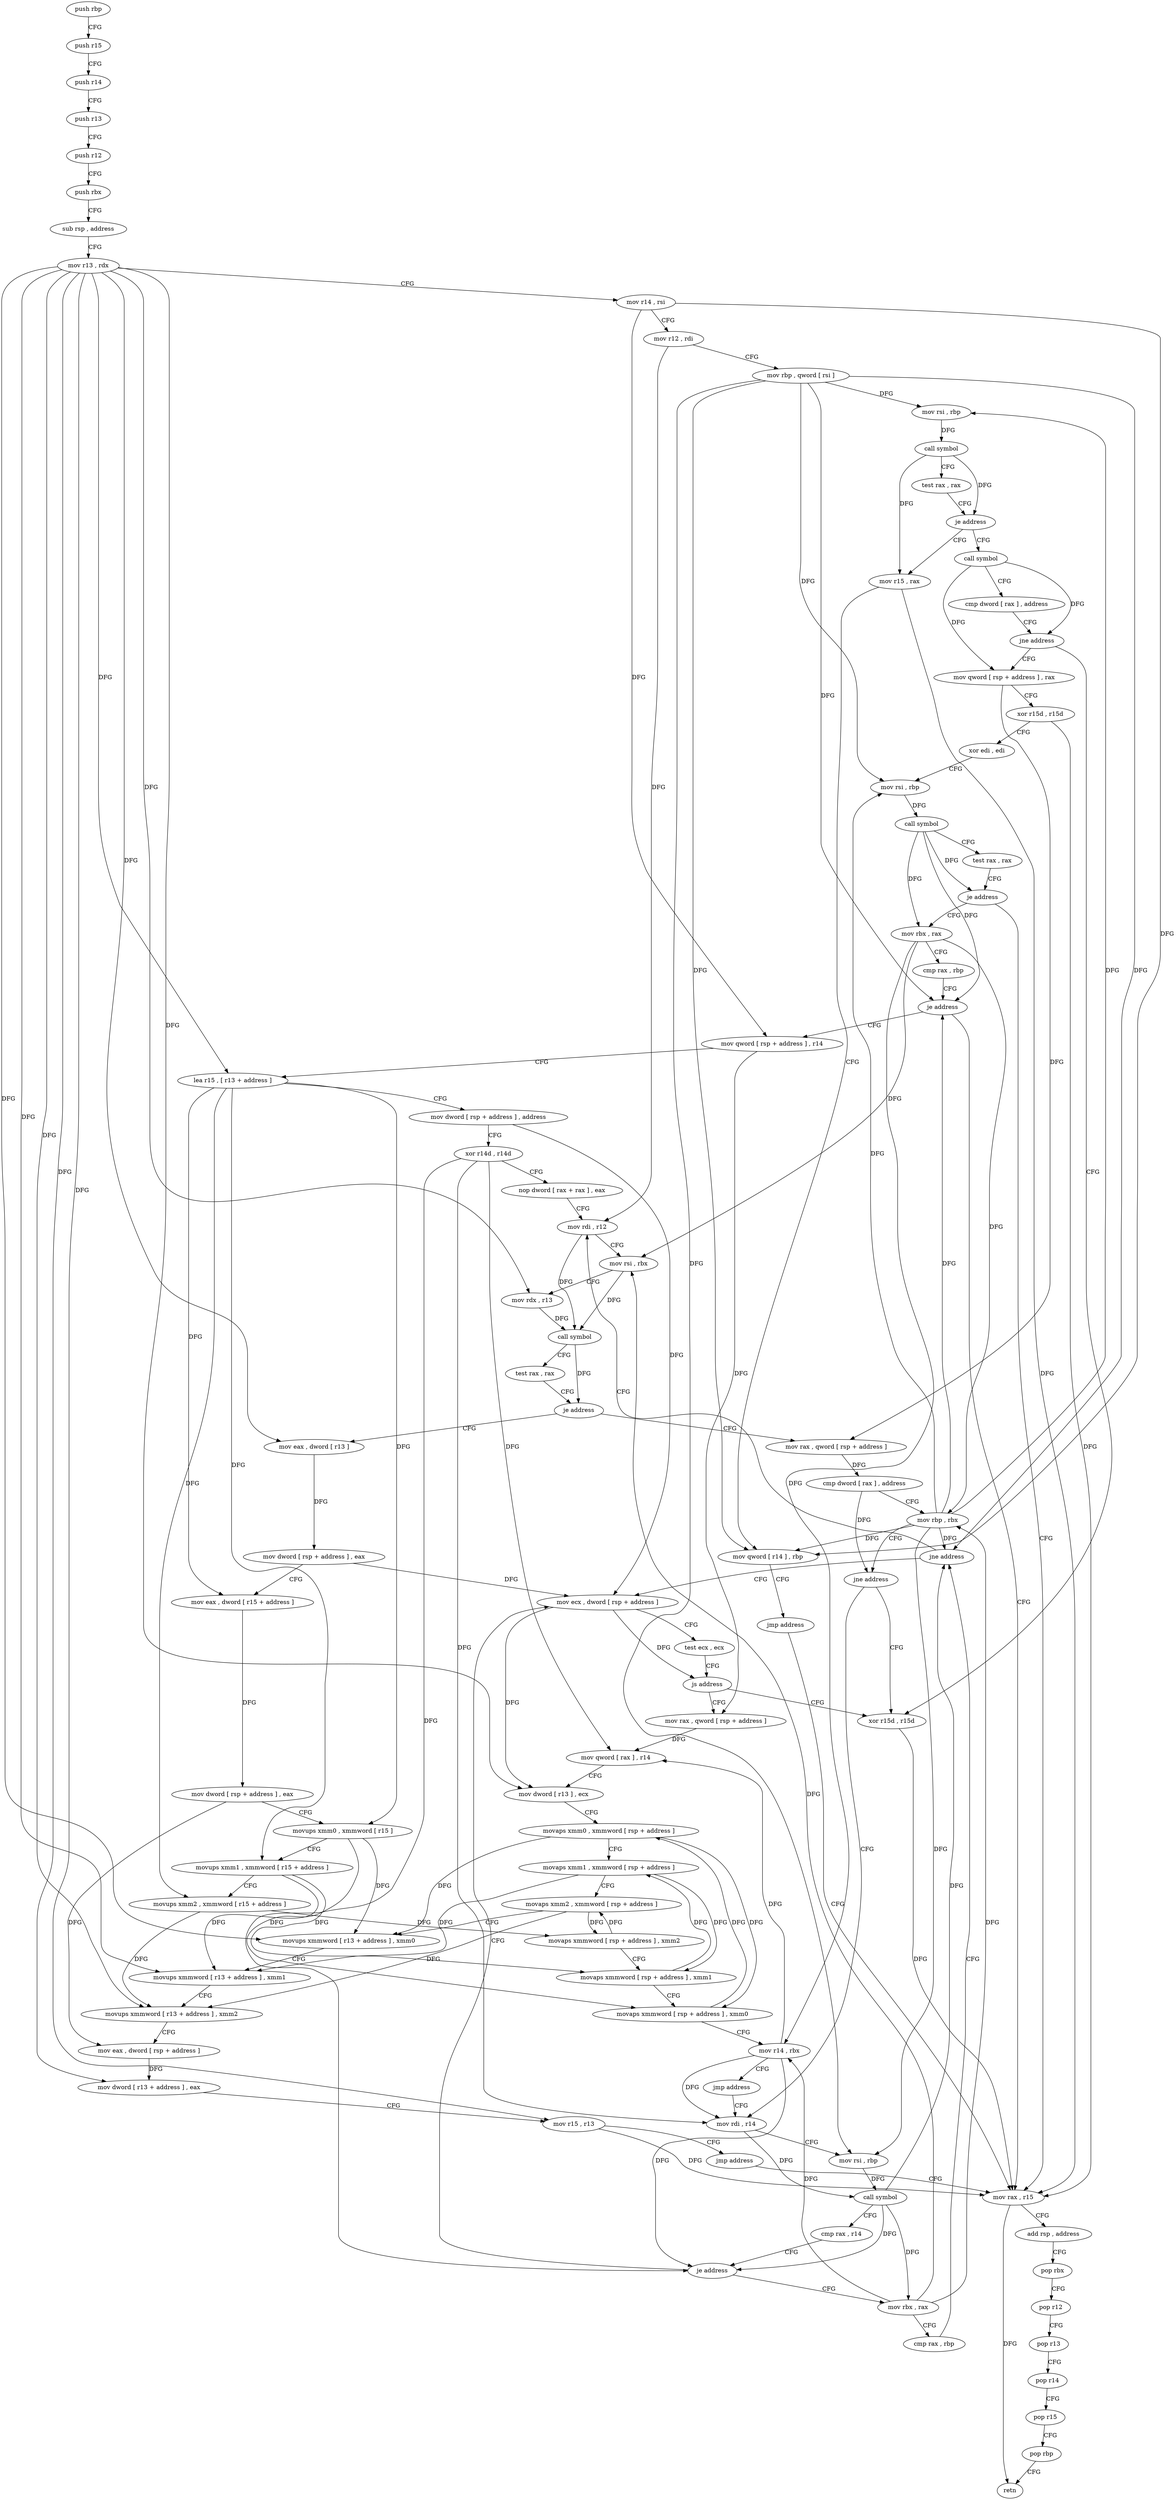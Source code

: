 digraph "func" {
"4284192" [label = "push rbp" ]
"4284193" [label = "push r15" ]
"4284195" [label = "push r14" ]
"4284197" [label = "push r13" ]
"4284199" [label = "push r12" ]
"4284201" [label = "push rbx" ]
"4284202" [label = "sub rsp , address" ]
"4284206" [label = "mov r13 , rdx" ]
"4284209" [label = "mov r14 , rsi" ]
"4284212" [label = "mov r12 , rdi" ]
"4284215" [label = "mov rbp , qword [ rsi ]" ]
"4284218" [label = "mov rsi , rbp" ]
"4284221" [label = "call symbol" ]
"4284226" [label = "test rax , rax" ]
"4284229" [label = "je address" ]
"4284242" [label = "call symbol" ]
"4284231" [label = "mov r15 , rax" ]
"4284247" [label = "cmp dword [ rax ] , address" ]
"4284250" [label = "jne address" ]
"4284500" [label = "xor r15d , r15d" ]
"4284256" [label = "mov qword [ rsp + address ] , rax" ]
"4284234" [label = "mov qword [ r14 ] , rbp" ]
"4284237" [label = "jmp address" ]
"4284503" [label = "mov rax , r15" ]
"4284261" [label = "xor r15d , r15d" ]
"4284264" [label = "xor edi , edi" ]
"4284266" [label = "mov rsi , rbp" ]
"4284269" [label = "call symbol" ]
"4284274" [label = "test rax , rax" ]
"4284277" [label = "je address" ]
"4284283" [label = "mov rbx , rax" ]
"4284506" [label = "add rsp , address" ]
"4284510" [label = "pop rbx" ]
"4284511" [label = "pop r12" ]
"4284513" [label = "pop r13" ]
"4284515" [label = "pop r14" ]
"4284517" [label = "pop r15" ]
"4284519" [label = "pop rbp" ]
"4284520" [label = "retn" ]
"4284286" [label = "cmp rax , rbp" ]
"4284289" [label = "je address" ]
"4284295" [label = "mov qword [ rsp + address ] , r14" ]
"4284300" [label = "lea r15 , [ r13 + address ]" ]
"4284304" [label = "mov dword [ rsp + address ] , address" ]
"4284312" [label = "xor r14d , r14d" ]
"4284315" [label = "nop dword [ rax + rax ] , eax" ]
"4284320" [label = "mov rdi , r12" ]
"4284400" [label = "mov rax , qword [ rsp + address ]" ]
"4284405" [label = "cmp dword [ rax ] , address" ]
"4284408" [label = "mov rbp , rbx" ]
"4284411" [label = "jne address" ]
"4284413" [label = "mov rdi , r14" ]
"4284339" [label = "mov eax , dword [ r13 ]" ]
"4284343" [label = "mov dword [ rsp + address ] , eax" ]
"4284347" [label = "mov eax , dword [ r15 + address ]" ]
"4284351" [label = "mov dword [ rsp + address ] , eax" ]
"4284355" [label = "movups xmm0 , xmmword [ r15 ]" ]
"4284359" [label = "movups xmm1 , xmmword [ r15 + address ]" ]
"4284364" [label = "movups xmm2 , xmmword [ r15 + address ]" ]
"4284369" [label = "movaps xmmword [ rsp + address ] , xmm2" ]
"4284374" [label = "movaps xmmword [ rsp + address ] , xmm1" ]
"4284379" [label = "movaps xmmword [ rsp + address ] , xmm0" ]
"4284384" [label = "mov r14 , rbx" ]
"4284387" [label = "jmp address" ]
"4284416" [label = "mov rsi , rbp" ]
"4284419" [label = "call symbol" ]
"4284424" [label = "cmp rax , r14" ]
"4284427" [label = "je address" ]
"4284437" [label = "mov ecx , dword [ rsp + address ]" ]
"4284429" [label = "mov rbx , rax" ]
"4284441" [label = "test ecx , ecx" ]
"4284443" [label = "js address" ]
"4284445" [label = "mov rax , qword [ rsp + address ]" ]
"4284432" [label = "cmp rax , rbp" ]
"4284435" [label = "jne address" ]
"4284450" [label = "mov qword [ rax ] , r14" ]
"4284453" [label = "mov dword [ r13 ] , ecx" ]
"4284457" [label = "movaps xmm0 , xmmword [ rsp + address ]" ]
"4284462" [label = "movaps xmm1 , xmmword [ rsp + address ]" ]
"4284467" [label = "movaps xmm2 , xmmword [ rsp + address ]" ]
"4284472" [label = "movups xmmword [ r13 + address ] , xmm0" ]
"4284477" [label = "movups xmmword [ r13 + address ] , xmm1" ]
"4284482" [label = "movups xmmword [ r13 + address ] , xmm2" ]
"4284487" [label = "mov eax , dword [ rsp + address ]" ]
"4284491" [label = "mov dword [ r13 + address ] , eax" ]
"4284495" [label = "mov r15 , r13" ]
"4284498" [label = "jmp address" ]
"4284323" [label = "mov rsi , rbx" ]
"4284326" [label = "mov rdx , r13" ]
"4284329" [label = "call symbol" ]
"4284334" [label = "test rax , rax" ]
"4284337" [label = "je address" ]
"4284192" -> "4284193" [ label = "CFG" ]
"4284193" -> "4284195" [ label = "CFG" ]
"4284195" -> "4284197" [ label = "CFG" ]
"4284197" -> "4284199" [ label = "CFG" ]
"4284199" -> "4284201" [ label = "CFG" ]
"4284201" -> "4284202" [ label = "CFG" ]
"4284202" -> "4284206" [ label = "CFG" ]
"4284206" -> "4284209" [ label = "CFG" ]
"4284206" -> "4284300" [ label = "DFG" ]
"4284206" -> "4284326" [ label = "DFG" ]
"4284206" -> "4284339" [ label = "DFG" ]
"4284206" -> "4284453" [ label = "DFG" ]
"4284206" -> "4284472" [ label = "DFG" ]
"4284206" -> "4284477" [ label = "DFG" ]
"4284206" -> "4284482" [ label = "DFG" ]
"4284206" -> "4284491" [ label = "DFG" ]
"4284206" -> "4284495" [ label = "DFG" ]
"4284209" -> "4284212" [ label = "CFG" ]
"4284209" -> "4284234" [ label = "DFG" ]
"4284209" -> "4284295" [ label = "DFG" ]
"4284212" -> "4284215" [ label = "CFG" ]
"4284212" -> "4284320" [ label = "DFG" ]
"4284215" -> "4284218" [ label = "DFG" ]
"4284215" -> "4284234" [ label = "DFG" ]
"4284215" -> "4284266" [ label = "DFG" ]
"4284215" -> "4284289" [ label = "DFG" ]
"4284215" -> "4284416" [ label = "DFG" ]
"4284215" -> "4284435" [ label = "DFG" ]
"4284218" -> "4284221" [ label = "DFG" ]
"4284221" -> "4284226" [ label = "CFG" ]
"4284221" -> "4284229" [ label = "DFG" ]
"4284221" -> "4284231" [ label = "DFG" ]
"4284226" -> "4284229" [ label = "CFG" ]
"4284229" -> "4284242" [ label = "CFG" ]
"4284229" -> "4284231" [ label = "CFG" ]
"4284242" -> "4284247" [ label = "CFG" ]
"4284242" -> "4284250" [ label = "DFG" ]
"4284242" -> "4284256" [ label = "DFG" ]
"4284231" -> "4284234" [ label = "CFG" ]
"4284231" -> "4284503" [ label = "DFG" ]
"4284247" -> "4284250" [ label = "CFG" ]
"4284250" -> "4284500" [ label = "CFG" ]
"4284250" -> "4284256" [ label = "CFG" ]
"4284500" -> "4284503" [ label = "DFG" ]
"4284256" -> "4284261" [ label = "CFG" ]
"4284256" -> "4284400" [ label = "DFG" ]
"4284234" -> "4284237" [ label = "CFG" ]
"4284237" -> "4284503" [ label = "CFG" ]
"4284503" -> "4284506" [ label = "CFG" ]
"4284503" -> "4284520" [ label = "DFG" ]
"4284261" -> "4284264" [ label = "CFG" ]
"4284261" -> "4284503" [ label = "DFG" ]
"4284264" -> "4284266" [ label = "CFG" ]
"4284266" -> "4284269" [ label = "DFG" ]
"4284269" -> "4284274" [ label = "CFG" ]
"4284269" -> "4284277" [ label = "DFG" ]
"4284269" -> "4284283" [ label = "DFG" ]
"4284269" -> "4284289" [ label = "DFG" ]
"4284274" -> "4284277" [ label = "CFG" ]
"4284277" -> "4284503" [ label = "CFG" ]
"4284277" -> "4284283" [ label = "CFG" ]
"4284283" -> "4284286" [ label = "CFG" ]
"4284283" -> "4284323" [ label = "DFG" ]
"4284283" -> "4284408" [ label = "DFG" ]
"4284283" -> "4284384" [ label = "DFG" ]
"4284506" -> "4284510" [ label = "CFG" ]
"4284510" -> "4284511" [ label = "CFG" ]
"4284511" -> "4284513" [ label = "CFG" ]
"4284513" -> "4284515" [ label = "CFG" ]
"4284515" -> "4284517" [ label = "CFG" ]
"4284517" -> "4284519" [ label = "CFG" ]
"4284519" -> "4284520" [ label = "CFG" ]
"4284286" -> "4284289" [ label = "CFG" ]
"4284289" -> "4284503" [ label = "CFG" ]
"4284289" -> "4284295" [ label = "CFG" ]
"4284295" -> "4284300" [ label = "CFG" ]
"4284295" -> "4284445" [ label = "DFG" ]
"4284300" -> "4284304" [ label = "CFG" ]
"4284300" -> "4284347" [ label = "DFG" ]
"4284300" -> "4284355" [ label = "DFG" ]
"4284300" -> "4284359" [ label = "DFG" ]
"4284300" -> "4284364" [ label = "DFG" ]
"4284304" -> "4284312" [ label = "CFG" ]
"4284304" -> "4284437" [ label = "DFG" ]
"4284312" -> "4284315" [ label = "CFG" ]
"4284312" -> "4284413" [ label = "DFG" ]
"4284312" -> "4284427" [ label = "DFG" ]
"4284312" -> "4284450" [ label = "DFG" ]
"4284315" -> "4284320" [ label = "CFG" ]
"4284320" -> "4284323" [ label = "CFG" ]
"4284320" -> "4284329" [ label = "DFG" ]
"4284400" -> "4284405" [ label = "DFG" ]
"4284405" -> "4284408" [ label = "CFG" ]
"4284405" -> "4284411" [ label = "DFG" ]
"4284408" -> "4284411" [ label = "CFG" ]
"4284408" -> "4284218" [ label = "DFG" ]
"4284408" -> "4284234" [ label = "DFG" ]
"4284408" -> "4284266" [ label = "DFG" ]
"4284408" -> "4284289" [ label = "DFG" ]
"4284408" -> "4284416" [ label = "DFG" ]
"4284408" -> "4284435" [ label = "DFG" ]
"4284411" -> "4284500" [ label = "CFG" ]
"4284411" -> "4284413" [ label = "CFG" ]
"4284413" -> "4284416" [ label = "CFG" ]
"4284413" -> "4284419" [ label = "DFG" ]
"4284339" -> "4284343" [ label = "DFG" ]
"4284343" -> "4284347" [ label = "CFG" ]
"4284343" -> "4284437" [ label = "DFG" ]
"4284347" -> "4284351" [ label = "DFG" ]
"4284351" -> "4284355" [ label = "CFG" ]
"4284351" -> "4284487" [ label = "DFG" ]
"4284355" -> "4284359" [ label = "CFG" ]
"4284355" -> "4284379" [ label = "DFG" ]
"4284355" -> "4284472" [ label = "DFG" ]
"4284359" -> "4284364" [ label = "CFG" ]
"4284359" -> "4284374" [ label = "DFG" ]
"4284359" -> "4284477" [ label = "DFG" ]
"4284364" -> "4284369" [ label = "DFG" ]
"4284364" -> "4284482" [ label = "DFG" ]
"4284369" -> "4284374" [ label = "CFG" ]
"4284369" -> "4284467" [ label = "DFG" ]
"4284374" -> "4284379" [ label = "CFG" ]
"4284374" -> "4284462" [ label = "DFG" ]
"4284379" -> "4284384" [ label = "CFG" ]
"4284379" -> "4284457" [ label = "DFG" ]
"4284384" -> "4284387" [ label = "CFG" ]
"4284384" -> "4284413" [ label = "DFG" ]
"4284384" -> "4284427" [ label = "DFG" ]
"4284384" -> "4284450" [ label = "DFG" ]
"4284387" -> "4284413" [ label = "CFG" ]
"4284416" -> "4284419" [ label = "DFG" ]
"4284419" -> "4284424" [ label = "CFG" ]
"4284419" -> "4284427" [ label = "DFG" ]
"4284419" -> "4284429" [ label = "DFG" ]
"4284419" -> "4284435" [ label = "DFG" ]
"4284424" -> "4284427" [ label = "CFG" ]
"4284427" -> "4284437" [ label = "CFG" ]
"4284427" -> "4284429" [ label = "CFG" ]
"4284437" -> "4284441" [ label = "CFG" ]
"4284437" -> "4284443" [ label = "DFG" ]
"4284437" -> "4284453" [ label = "DFG" ]
"4284429" -> "4284432" [ label = "CFG" ]
"4284429" -> "4284323" [ label = "DFG" ]
"4284429" -> "4284408" [ label = "DFG" ]
"4284429" -> "4284384" [ label = "DFG" ]
"4284441" -> "4284443" [ label = "CFG" ]
"4284443" -> "4284500" [ label = "CFG" ]
"4284443" -> "4284445" [ label = "CFG" ]
"4284445" -> "4284450" [ label = "DFG" ]
"4284432" -> "4284435" [ label = "CFG" ]
"4284435" -> "4284320" [ label = "CFG" ]
"4284435" -> "4284437" [ label = "CFG" ]
"4284450" -> "4284453" [ label = "CFG" ]
"4284453" -> "4284457" [ label = "CFG" ]
"4284457" -> "4284462" [ label = "CFG" ]
"4284457" -> "4284379" [ label = "DFG" ]
"4284457" -> "4284472" [ label = "DFG" ]
"4284462" -> "4284467" [ label = "CFG" ]
"4284462" -> "4284374" [ label = "DFG" ]
"4284462" -> "4284477" [ label = "DFG" ]
"4284467" -> "4284472" [ label = "CFG" ]
"4284467" -> "4284369" [ label = "DFG" ]
"4284467" -> "4284482" [ label = "DFG" ]
"4284472" -> "4284477" [ label = "CFG" ]
"4284477" -> "4284482" [ label = "CFG" ]
"4284482" -> "4284487" [ label = "CFG" ]
"4284487" -> "4284491" [ label = "DFG" ]
"4284491" -> "4284495" [ label = "CFG" ]
"4284495" -> "4284498" [ label = "CFG" ]
"4284495" -> "4284503" [ label = "DFG" ]
"4284498" -> "4284503" [ label = "CFG" ]
"4284323" -> "4284326" [ label = "CFG" ]
"4284323" -> "4284329" [ label = "DFG" ]
"4284326" -> "4284329" [ label = "DFG" ]
"4284329" -> "4284334" [ label = "CFG" ]
"4284329" -> "4284337" [ label = "DFG" ]
"4284334" -> "4284337" [ label = "CFG" ]
"4284337" -> "4284400" [ label = "CFG" ]
"4284337" -> "4284339" [ label = "CFG" ]
}
